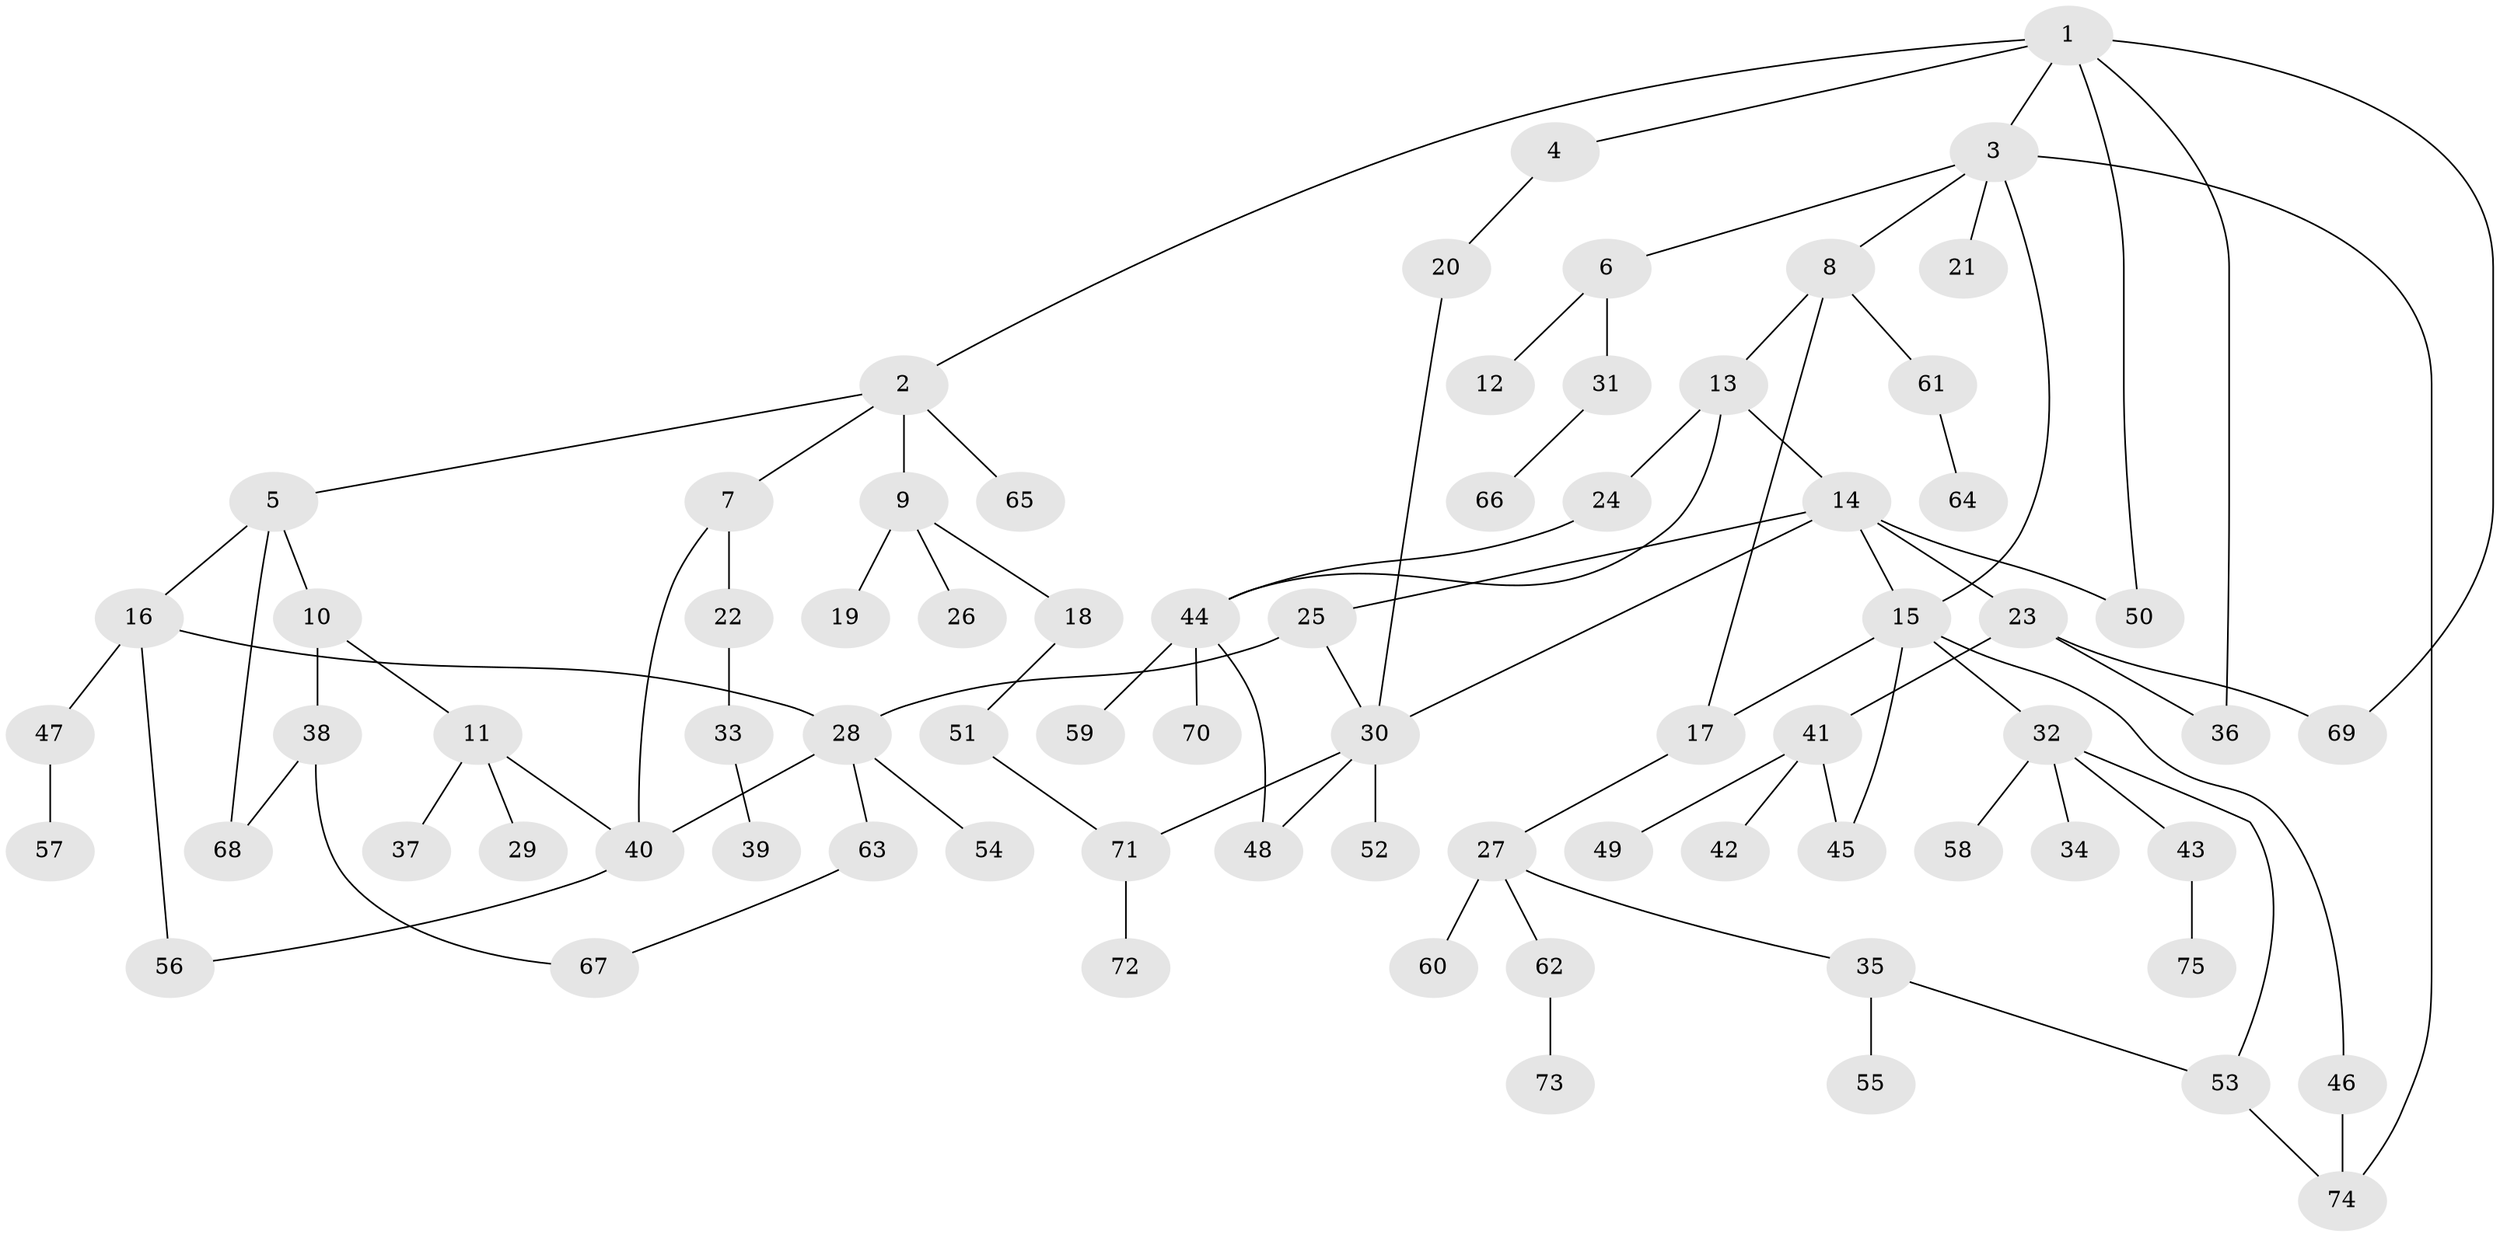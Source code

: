 // Generated by graph-tools (version 1.1) at 2025/25/03/09/25 03:25:34]
// undirected, 75 vertices, 94 edges
graph export_dot {
graph [start="1"]
  node [color=gray90,style=filled];
  1;
  2;
  3;
  4;
  5;
  6;
  7;
  8;
  9;
  10;
  11;
  12;
  13;
  14;
  15;
  16;
  17;
  18;
  19;
  20;
  21;
  22;
  23;
  24;
  25;
  26;
  27;
  28;
  29;
  30;
  31;
  32;
  33;
  34;
  35;
  36;
  37;
  38;
  39;
  40;
  41;
  42;
  43;
  44;
  45;
  46;
  47;
  48;
  49;
  50;
  51;
  52;
  53;
  54;
  55;
  56;
  57;
  58;
  59;
  60;
  61;
  62;
  63;
  64;
  65;
  66;
  67;
  68;
  69;
  70;
  71;
  72;
  73;
  74;
  75;
  1 -- 2;
  1 -- 3;
  1 -- 4;
  1 -- 36;
  1 -- 69;
  1 -- 50;
  2 -- 5;
  2 -- 7;
  2 -- 9;
  2 -- 65;
  3 -- 6;
  3 -- 8;
  3 -- 21;
  3 -- 15;
  3 -- 74;
  4 -- 20;
  5 -- 10;
  5 -- 16;
  5 -- 68;
  6 -- 12;
  6 -- 31;
  7 -- 22;
  7 -- 40;
  8 -- 13;
  8 -- 17;
  8 -- 61;
  9 -- 18;
  9 -- 19;
  9 -- 26;
  10 -- 11;
  10 -- 38;
  11 -- 29;
  11 -- 37;
  11 -- 40;
  13 -- 14;
  13 -- 24;
  13 -- 44;
  14 -- 15;
  14 -- 23;
  14 -- 25;
  14 -- 30;
  14 -- 50;
  15 -- 32;
  15 -- 45;
  15 -- 46;
  15 -- 17;
  16 -- 47;
  16 -- 28;
  16 -- 56;
  17 -- 27;
  18 -- 51;
  20 -- 30;
  22 -- 33;
  23 -- 41;
  23 -- 69;
  23 -- 36;
  24 -- 44;
  25 -- 28;
  25 -- 30;
  27 -- 35;
  27 -- 60;
  27 -- 62;
  28 -- 54;
  28 -- 63;
  28 -- 40;
  30 -- 48;
  30 -- 52;
  30 -- 71;
  31 -- 66;
  32 -- 34;
  32 -- 43;
  32 -- 53;
  32 -- 58;
  33 -- 39;
  35 -- 55;
  35 -- 53;
  38 -- 67;
  38 -- 68;
  40 -- 56;
  41 -- 42;
  41 -- 49;
  41 -- 45;
  43 -- 75;
  44 -- 59;
  44 -- 70;
  44 -- 48;
  46 -- 74;
  47 -- 57;
  51 -- 71;
  53 -- 74;
  61 -- 64;
  62 -- 73;
  63 -- 67;
  71 -- 72;
}
